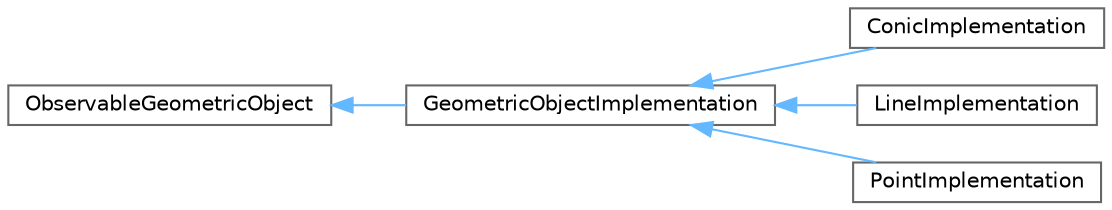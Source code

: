 digraph "Graphical Class Hierarchy"
{
 // LATEX_PDF_SIZE
  bgcolor="transparent";
  edge [fontname=Helvetica,fontsize=10,labelfontname=Helvetica,labelfontsize=10];
  node [fontname=Helvetica,fontsize=10,shape=box,height=0.2,width=0.9];
  rankdir="LR";
  Node0 [label="ObservableGeometricObject",height=0.2,width=0.4,color="grey40", fillcolor="white", style="filled",URL="$class_observable_geometric_object.html",tooltip="Makes GeometricObjectImplementation observable."];
  Node0 -> Node1 [dir="back",color="steelblue1",style="solid"];
  Node1 [label="GeometricObjectImplementation",height=0.2,width=0.4,color="grey40", fillcolor="white", style="filled",URL="$class_geometric_object_implementation.html",tooltip="Base class for implementations of geometric objects."];
  Node1 -> Node2 [dir="back",color="steelblue1",style="solid"];
  Node2 [label="ConicImplementation",height=0.2,width=0.4,color="grey40", fillcolor="white", style="filled",URL="$class_conic_implementation.html",tooltip=" "];
  Node1 -> Node3 [dir="back",color="steelblue1",style="solid"];
  Node3 [label="LineImplementation",height=0.2,width=0.4,color="grey40", fillcolor="white", style="filled",URL="$class_line_implementation.html",tooltip=" "];
  Node1 -> Node4 [dir="back",color="steelblue1",style="solid"];
  Node4 [label="PointImplementation",height=0.2,width=0.4,color="grey40", fillcolor="white", style="filled",URL="$class_point_implementation.html",tooltip=" "];
}
